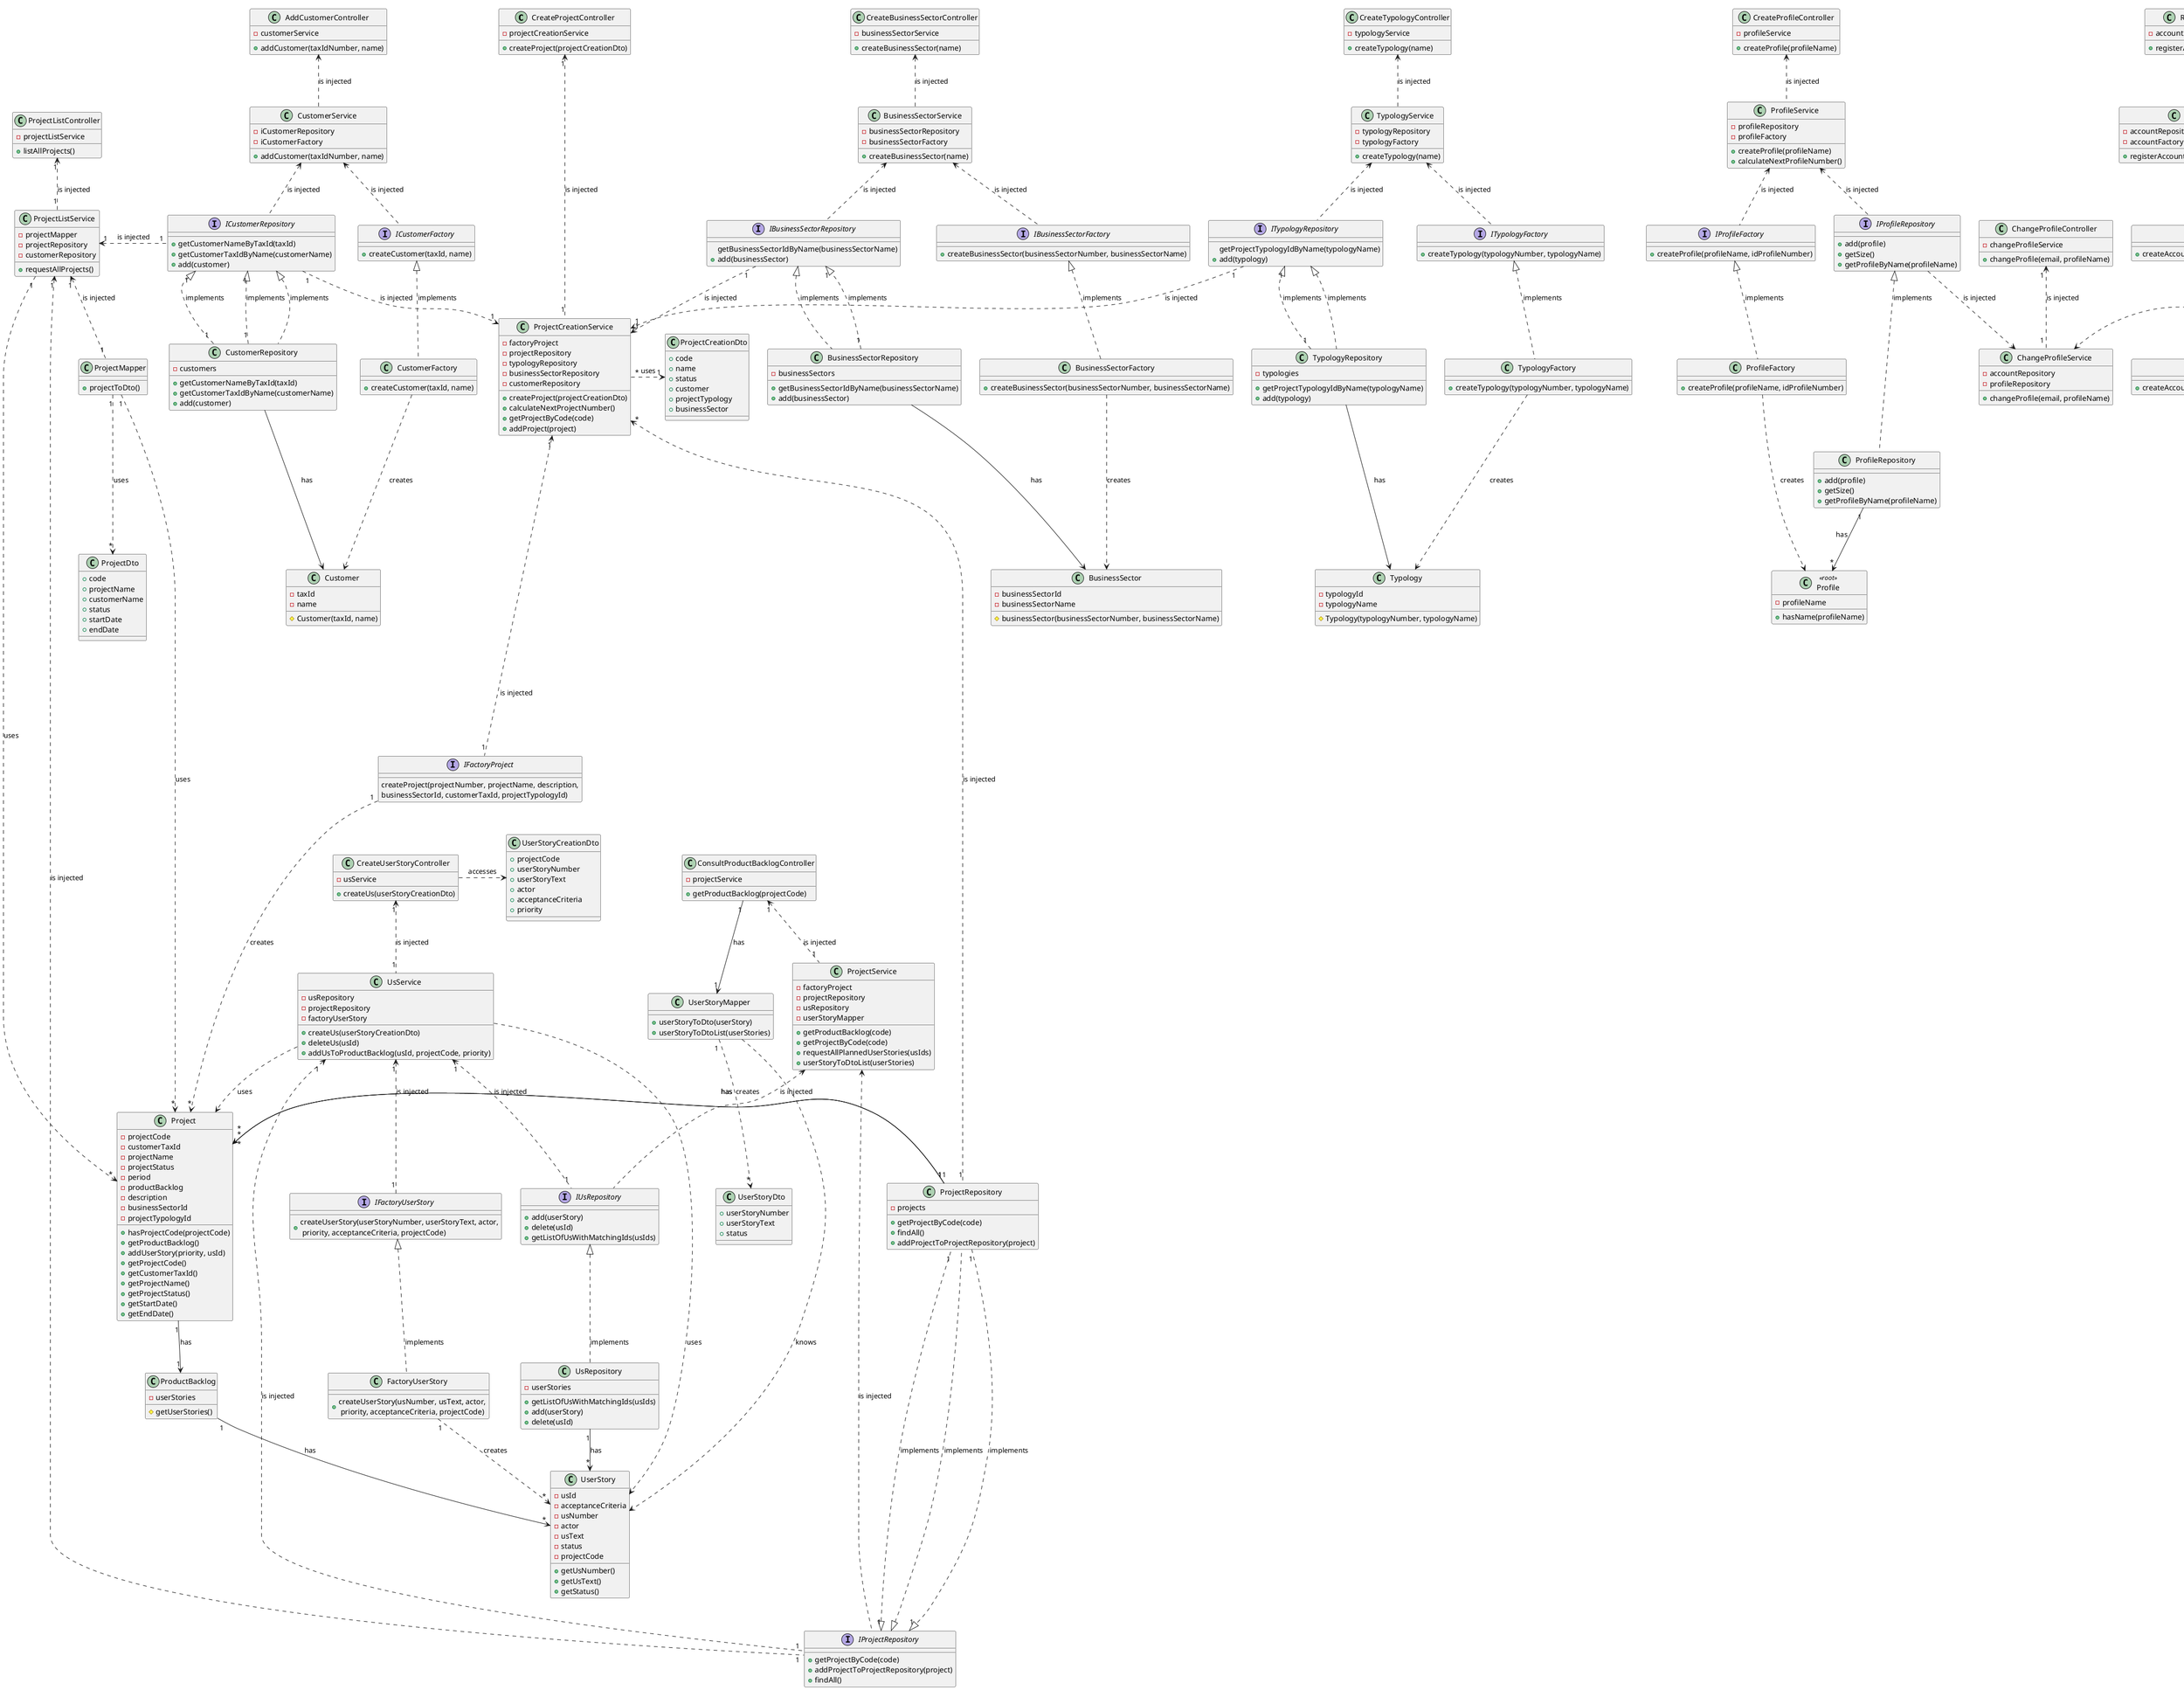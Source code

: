 @startuml

class CreateProjectController {
- projectCreationService
+ createProject(projectCreationDto)
}

CreateProjectController "1"<--.."1" ProjectCreationService: is injected
IFactoryProject "1" .-up-.> "1" ProjectCreationService: is injected
Project "*" <.-up-. "1" IFactoryProject: creates
ProjectCreationDto "1" <.-left-. "*" ProjectCreationService: uses
BusinessSectorRepository "1" ..|> "1" IBusinessSectorRepository: implements
TypologyRepository "1" ..|> "1" ITypologyRepository: implements
CustomerRepository "1" ..|> "1" ICustomerRepository: implements
ProjectRepository "1" .-up-.|> "1" IProjectRepository: implements
ProjectRepository "1" -left-> "*" Project: has
ProjectRepository "1" .left.> "*" ProjectCreationService: is injected
ICustomerRepository "1" ..> "1" ProjectCreationService: is injected
ITypologyRepository "1" ..> "1" ProjectCreationService: is injected
IBusinessSectorRepository "1" ..> "1" ProjectCreationService: is injected

class "CreateUserStoryController" {
- usService
+ createUs(userStoryCreationDto)
}

class "EstimateUserStoryEffortController" {
- userStoryInSprintService
+ estimateEffortUserStory(usId, effort, sprintId)
}

"EstimateUserStoryEffortController" "1" <.. "1" "UserStoryInSprintService": is injected
"SprintRepository" "1" ..|> "1" "ISprintRepository": implements
"ISprintRepository" "1" ..> "1" "UserStoryInSprintService": is injected
"SprintRepository" "1" --> "*" "Sprint": has
"Sprint" "1" --> "*" "UserStoryInSprint" : contains
"UserStoryInSprint" "1" --> "1" "Effort" : has

class "ConsultProductBacklogController" {
-projectService
+getProductBacklog(projectCode)
}

class "ProjectListController"{
-projectListService
+listAllProjects()
}

class ProjectCreationService {
- factoryProject
- projectRepository
- typologyRepository
- businessSectorRepository
- customerRepository
+ createProject(projectCreationDto)
+ calculateNextProjectNumber()
+ getProjectByCode(code)
+ addProject(project)
}

class "ProjectService"{
-factoryProject
-projectRepository
-usRepository
-userStoryMapper
+getProductBacklog(code)
+getProjectByCode(code)
+requestAllPlannedUserStories(usIds)
+userStoryToDtoList(userStories)
}

class "ProjectListService"{
-projectMapper
-projectRepository
-customerRepository
+requestAllProjects()
}

class "UserStoryCreationDto"{
+projectCode
+userStoryNumber
+userStoryText
+actor
+acceptanceCriteria
+priority
}

class "UserStoryInSprintService" {
- ISprintRepository sprintRepository;
+ estimateEffortUserStory(usId, effort, sprintId)
+ getSprintById(sprintId)
+ isSprintInValidPeriod(sprint, date)
}

class "UsService" {
-usRepository
-projectRepository
-factoryUserStory
+createUs(userStoryCreationDto)
+deleteUs(usId)
+addUsToProductBacklog(usId, projectCode, priority)
}

interface "IFactoryUserStory" {
+ createUserStory(userStoryNumber, userStoryText, actor,\n priority, acceptanceCriteria, projectCode)
}

class "FactoryUserStory"{
+ createUserStory(usNumber, usText, actor,\n priority, acceptanceCriteria, projectCode)
}

interface "IProjectRepository"{
+getProjectByCode(code)
+addProjectToProjectRepository(project)
+findAll()
}

class "ProjectRepository"{
- projects
+getProjectByCode(code)
+findAll()
+ addProjectToProjectRepository(project)
}

interface "IUsRepository"{
+add(userStory)
+delete(usId)
+getListOfUsWithMatchingIds(usIds)
}

class "UsRepository"{
-userStories
+getListOfUsWithMatchingIds(usIds)
+add(userStory)
+delete(usId)
}

class BusinessSectorRepository{
- businessSectors
+ getBusinessSectorIdByName(businessSectorName)
}

interface IBusinessSectorRepository {
getBusinessSectorIdByName(businessSectorName)
}

class "CustomerRepository"{
-customers
+getCustomerNameByTaxId(taxId)
+getCustomerTaxIdByName(customerName)
}

interface "ICustomerRepository"{
+getCustomerNameByTaxId(taxId)
+getCustomerTaxIdByName(customerName)
}

class TypologyRepository{
- typologies
+ getProjectTypologyIdByName(typologyName)
}

interface ITypologyRepository {
getProjectTypologyIdByName(typologyName)
}

class "SprintRepository" {
- sprints
+ estimateEffortUserStory(usId, effort, sprintId)
+ getSprintById(sprintId)
}

interface "ISprintRepository"{
+ estimateEffortUserStory(usId, effort, sprintId)
+ getSprintById(sprintId)
}

class "Sprint"{
- sprintId
- userStoriesInSprint
+ estimateEffortUserStory(usId, effort) {
}
class "UserStoryInSprint" {
- userStories
- getUsId()
+ changeEffort(effortEstimate)
}

enum "Effort"{
- effortValue
+ getEffortValue(effortValue)
}

interface IFactoryProject {
createProject(projectNumber, projectName, description,
businessSectorId, customerTaxId, projectTypologyId)
}

class "UserStoryMapper"{
+userStoryToDto(userStory)
+userStoryToDtoList(userStories)
}

class "ProjectMapper"{
+projectToDto()
}

class "ProductBacklog"{
-userStories
#getUserStories()
}

class "Project"{
-projectCode
-customerTaxId
-projectName
-projectStatus
-period
-productBacklog
- description
- businessSectorId
- projectTypologyId
+hasProjectCode(projectCode)
+getProductBacklog()
+ addUserStory(priority, usId)
+ getProjectCode()
+getCustomerTaxId()
+getProjectName()
+getProjectStatus()
+getStartDate()
+getEndDate()
}

class "UserStory"{
- usId
- acceptanceCriteria
- usNumber
- actor
- usText
- status
- projectCode
+ getUsNumber()
+getUsText()
+getStatus()
}

class "UserStoryDto"{
+userStoryNumber
+userStoryText
+status
}

class ProjectCreationDto{
+ code
+ name
+ status
+ customer
+ projectTypology
+ businessSector
}

class "ProjectDto"{
+code
+projectName
+customerName
+status
+startDate
+endDate
}

"CreateUserStoryController" .> "UserStoryCreationDto": accesses
"CreateUserStoryController" "1"<.."1" "UsService": is injected

"UsService" "1" <.. "1" "IFactoryUserStory": is injected
"IFactoryUserStory" <|.. "FactoryUserStory": implements
"FactoryUserStory" "1"..>"*" "UserStory": creates

class CreateTypologyController {
- typologyService
+ createTypology(name)
}

class TypologyService{
- typologyRepository
- typologyFactory
+ createTypology(name)
}

interface ITypologyFactory{
+ createTypology(typologyNumber, typologyName)
}

class TypologyFactory{
+ createTypology(typologyNumber, typologyName)
}

interface ITypologyRepository{
+ add(typology)
}

class TypologyRepository{
+ add(typology)
}

class Typology{
- typologyId
- typologyName
# Typology(typologyNumber, typologyName)
}

CreateTypologyController <.. TypologyService: is injected
TypologyService <.. ITypologyRepository: is injected
TypologyService <.. ITypologyFactory: is injected
ITypologyFactory <|.. TypologyFactory: implements
TypologyFactory ..> Typology: creates
ITypologyRepository <|.. TypologyRepository: implements
TypologyRepository --> Typology: has

class CreateBusinessSectorController {
- businessSectorService
+ createBusinessSector(name)
}

class BusinessSectorService{
- businessSectorRepository
- businessSectorFactory
+ createBusinessSector(name)
}

interface IBusinessSectorFactory{
+ createBusinessSector(businessSectorNumber, businessSectorName)
}

class BusinessSectorFactory{
+ createBusinessSector(businessSectorNumber, businessSectorName)
}

interface IBusinessSectorRepository{
+ add(businessSector)
}

class BusinessSectorRepository{
+ add(businessSector)
}

class BusinessSector{
- businessSectorId
- businessSectorName
# businessSector(businessSectorNumber, businessSectorName)
}

CreateBusinessSectorController <.. BusinessSectorService: is injected
BusinessSectorService <.. IBusinessSectorRepository: is injected
BusinessSectorService <.. IBusinessSectorFactory: is injected
IBusinessSectorFactory <|.. BusinessSectorFactory: implements
BusinessSectorFactory ..> BusinessSector: creates
IBusinessSectorRepository <|.. BusinessSectorRepository: implements
BusinessSectorRepository --> BusinessSector: has

"UsService" "1" <.. "1" "IProjectRepository": is injected
"IProjectRepository" <|.. "ProjectRepository": implements
"ProjectRepository" "1"-->"*" "Project": has

"UsService" "1" <.. "1" "IUsRepository": is injected
"IUsRepository" <|.. "UsRepository": implements
"UsRepository" "1"-->"*" "UserStory": has

"UsService" ..> "UserStory": uses
"UsService" ..> "Project": uses

"ConsultProductBacklogController" "1"<.."1" "ProjectService":  is injected
"Project" "1"-->"1" "ProductBacklog": has
"ProductBacklog" "1"-->"*" "UserStory": has
"ConsultProductBacklogController" "1"-->"1" "UserStoryMapper" : has
"UserStoryMapper" "1 "..> "*" "UserStoryDto" : creates
"UserStoryMapper" ..> "UserStory" : knows

"ProjectService" <.. "IProjectRepository" : is injected
"ProjectService" <.. "IUsRepository" : is injected

"ProjectListController" "1"<.."1" "ProjectListService": is injected
"ProjectListService" "1"<.."1" "IProjectRepository": is injected
"ProjectRepository" "1" ..|> "1" "IProjectRepository": implements
"ProjectListService" "1"<.right."1" "ICustomerRepository": is injected
"CustomerRepository" "1" ..|> "1" "ICustomerRepository": implements
"ProjectListService" "1" ..> "*" "Project": uses
"ProjectMapper" "1" .up.> "1" "ProjectListService": is injected
"ProjectMapper" "1" ..> "*" "Project": uses
"ProjectDto" "*" <.up. "1" "ProjectMapper": uses
"Project" "*" <-down- "1" "ProjectRepository": has

class RegisterAccountController {
- accountService
+ registerAccount (accountCreationDto)
}

class AccountChangeStatusService{
- accountRepository
+changeStatus(email, status)

}

class AccountCreationService{
- accountRepository
- accountFactory
+ registerAccount(name, email, phoneNumber, photo)
}

interface IAccountFactory{
+ createAccount(name, email, phoneNumber, photo)
}

class AccountFactory{
+ createAccount(name, email, phoneNumber, photo)
}

interface IAccountRepository{
+ add(account)
+getAccountByEmail(email)
+getAccounts()
}

class AccountRepository{
+ add(account)
+getAccountByEmail(email)
+getAccounts()
}

class Account{
- name
- email
-phoneNumber
- accountStatus
-photo
-profile
+changeStatus(status)
+hasEmail(email)
+getName()
+getEmail()
+getAccountStatus()
+changeProfile(profile)
}

class AccountListService{
-accountRepository
+listAllAccounts()
}



RegisterAccountController <.. AccountCreationService: is injected
AccountCreationService <|.. IAccountFactory : is injected
AccountCreationService <|.. IAccountRepository : is injected
AccountChangeStatusService <.. IAccountRepository: is injected
AccountChangeStatusService <.. IAccountFactory: is injected
IAccountFactory <|.. AccountFactory: implements
AccountFactory ..> Account: creates
IAccountRepository <|.. AccountRepository: implements
AccountRepository "1"->"*" Account: has


class ChangeStatusController {
-accountService
+changeStatus(email, status)
}

ChangeStatusController"1 " <.. "1 "AccountChangeStatusService : is injected

class ListAccountController {
-accountService
-accountMapper
+listAllAccounts()
+accountToDtoList(accounts)
}

class AccountMapper {
+accountToDto(account)
+accountsToDtoList(accounts)
}

class AccountDto{
+name
+email
+status
}
AccountListService <|.. AccountRepository : is injected
ListAccountController"1" <.. "1"AccountListService : is injected
AccountListService "1"--> "1"AccountMapper : has
AccountMapper --> AccountDto : creates
AccountMapper ..> Account : knows

class "CreateProfileController" {
- profileService
+ createProfile(profileName)
}

class ProfileService{
- profileRepository
- profileFactory
+ createProfile(profileName)
+ calculateNextProfileNumber()
}

interface IProfileFactory{
+ createProfile(profileName, idProfileNumber)
}

class ProfileFactory{
+ createProfile(profileName, idProfileNumber)
}

interface IProfileRepository{
+ add(profile)
+ getSize()
+ getProfileByName(profileName)
}

class ProfileRepository{
+ add(profile)
+ getSize()
+ getProfileByName(profileName)
}

class Profile<<root>>{
- profileName
+hasName(profileName)
}

CreateProfileController <.. ProfileService: is injected
ProfileService <.. IProfileRepository: is injected
ProfileService <.. IProfileFactory: is injected
IProfileFactory <|.. ProfileFactory: implements
ProfileFactory ..> Profile: creates
IProfileRepository <|.. ProfileRepository: implements


class AddCustomerController {
-customerService
+addCustomer(taxIdNumber, name)
}

class CustomerService {
-iCustomerRepository
-iCustomerFactory
+addCustomer(taxIdNumber, name)
}

interface ICustomerFactory {
+createCustomer(taxId, name)
}

class CustomerFactory {
+createCustomer(taxId, name)
}

interface ICustomerRepository {
+add(customer)
}

class CustomerRepository {
+add(customer)
}

class Customer {
-taxId
-name
#Customer(taxId, name)
}

AddCustomerController <.. CustomerService: is injected
CustomerService <.. ICustomerRepository: is injected
CustomerService <.. ICustomerFactory: is injected
ICustomerFactory <|.. CustomerFactory: implements
CustomerFactory ..> Customer: creates
ICustomerRepository <|.. CustomerRepository: implements
CustomerRepository --> Customer: has

class ChangeProfileController {
-changeProfileService
+changeProfile(email, profileName)
}

class ChangeProfileService {
-accountRepository
-profileRepository
+changeProfile(email, profileName)
}

ProfileRepository "1"->"*" Profile: has
ChangeProfileController"1 " <.. "1 "ChangeProfileService: is injected
IAccountRepository ..> ChangeProfileService : is injected
IProfileRepository ..> ChangeProfileService : is injected

@enduml


